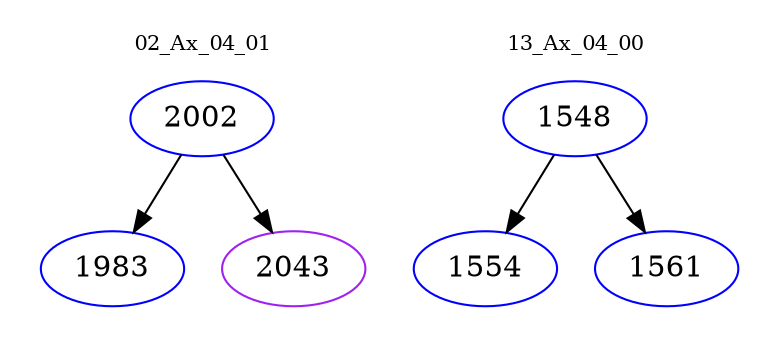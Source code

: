 digraph{
subgraph cluster_0 {
color = white
label = "02_Ax_04_01";
fontsize=10;
T0_2002 [label="2002", color="blue"]
T0_2002 -> T0_1983 [color="black"]
T0_1983 [label="1983", color="blue"]
T0_2002 -> T0_2043 [color="black"]
T0_2043 [label="2043", color="purple"]
}
subgraph cluster_1 {
color = white
label = "13_Ax_04_00";
fontsize=10;
T1_1548 [label="1548", color="blue"]
T1_1548 -> T1_1554 [color="black"]
T1_1554 [label="1554", color="blue"]
T1_1548 -> T1_1561 [color="black"]
T1_1561 [label="1561", color="blue"]
}
}
